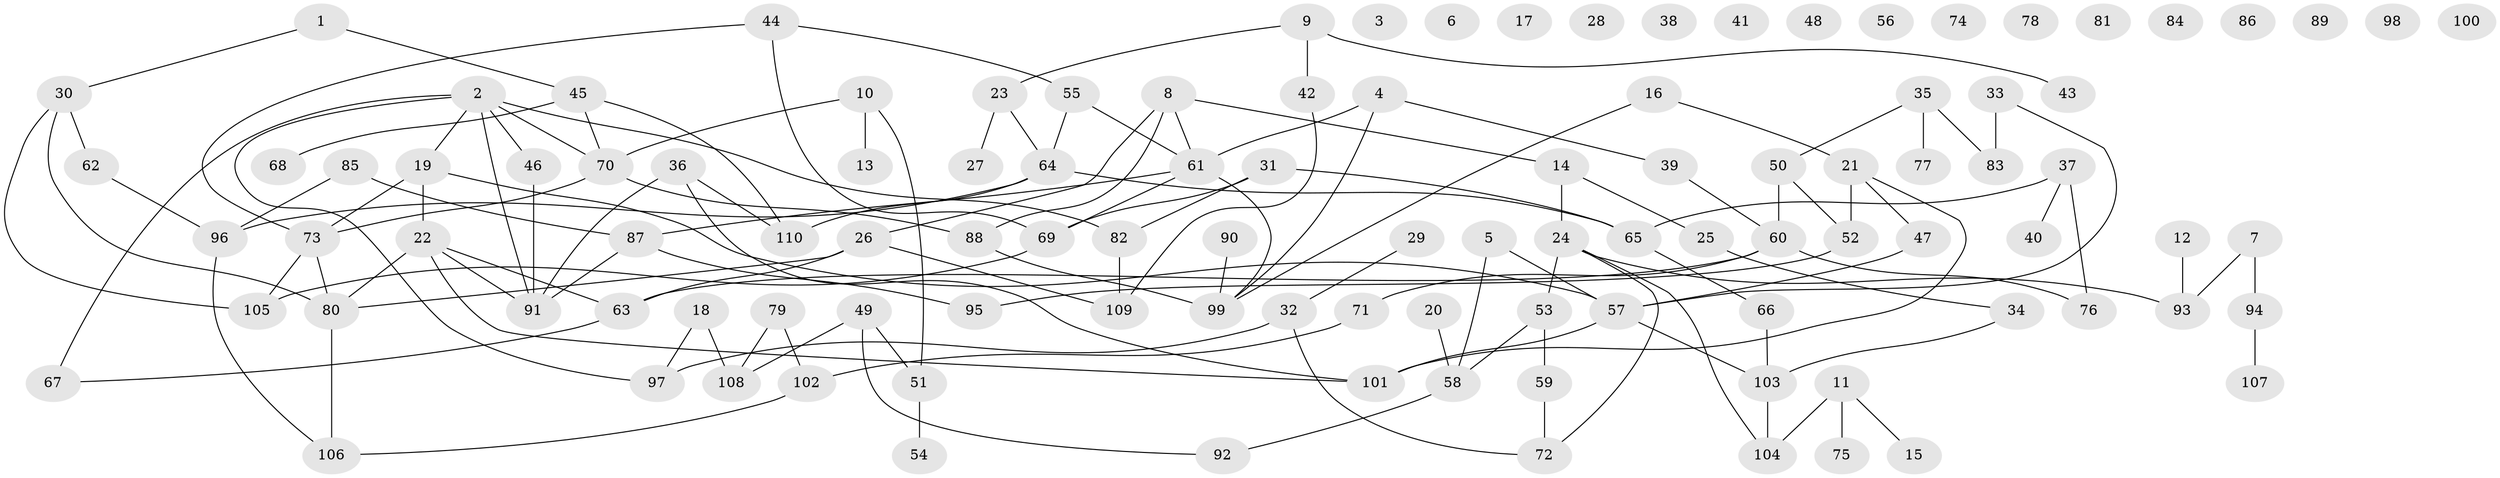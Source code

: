 // Generated by graph-tools (version 1.1) at 2025/49/03/09/25 03:49:09]
// undirected, 110 vertices, 136 edges
graph export_dot {
graph [start="1"]
  node [color=gray90,style=filled];
  1;
  2;
  3;
  4;
  5;
  6;
  7;
  8;
  9;
  10;
  11;
  12;
  13;
  14;
  15;
  16;
  17;
  18;
  19;
  20;
  21;
  22;
  23;
  24;
  25;
  26;
  27;
  28;
  29;
  30;
  31;
  32;
  33;
  34;
  35;
  36;
  37;
  38;
  39;
  40;
  41;
  42;
  43;
  44;
  45;
  46;
  47;
  48;
  49;
  50;
  51;
  52;
  53;
  54;
  55;
  56;
  57;
  58;
  59;
  60;
  61;
  62;
  63;
  64;
  65;
  66;
  67;
  68;
  69;
  70;
  71;
  72;
  73;
  74;
  75;
  76;
  77;
  78;
  79;
  80;
  81;
  82;
  83;
  84;
  85;
  86;
  87;
  88;
  89;
  90;
  91;
  92;
  93;
  94;
  95;
  96;
  97;
  98;
  99;
  100;
  101;
  102;
  103;
  104;
  105;
  106;
  107;
  108;
  109;
  110;
  1 -- 30;
  1 -- 45;
  2 -- 19;
  2 -- 46;
  2 -- 67;
  2 -- 70;
  2 -- 82;
  2 -- 91;
  2 -- 97;
  4 -- 39;
  4 -- 61;
  4 -- 99;
  5 -- 57;
  5 -- 58;
  7 -- 93;
  7 -- 94;
  8 -- 14;
  8 -- 26;
  8 -- 61;
  8 -- 88;
  9 -- 23;
  9 -- 42;
  9 -- 43;
  10 -- 13;
  10 -- 51;
  10 -- 70;
  11 -- 15;
  11 -- 75;
  11 -- 104;
  12 -- 93;
  14 -- 24;
  14 -- 25;
  16 -- 21;
  16 -- 99;
  18 -- 97;
  18 -- 108;
  19 -- 22;
  19 -- 57;
  19 -- 73;
  20 -- 58;
  21 -- 47;
  21 -- 52;
  21 -- 101;
  22 -- 63;
  22 -- 80;
  22 -- 91;
  22 -- 101;
  23 -- 27;
  23 -- 64;
  24 -- 53;
  24 -- 72;
  24 -- 93;
  24 -- 104;
  25 -- 34;
  26 -- 63;
  26 -- 80;
  26 -- 109;
  29 -- 32;
  30 -- 62;
  30 -- 80;
  30 -- 105;
  31 -- 65;
  31 -- 69;
  31 -- 82;
  32 -- 72;
  32 -- 97;
  33 -- 57;
  33 -- 83;
  34 -- 103;
  35 -- 50;
  35 -- 77;
  35 -- 83;
  36 -- 91;
  36 -- 101;
  36 -- 110;
  37 -- 40;
  37 -- 65;
  37 -- 76;
  39 -- 60;
  42 -- 109;
  44 -- 55;
  44 -- 69;
  44 -- 73;
  45 -- 68;
  45 -- 70;
  45 -- 110;
  46 -- 91;
  47 -- 57;
  49 -- 51;
  49 -- 92;
  49 -- 108;
  50 -- 52;
  50 -- 60;
  51 -- 54;
  52 -- 95;
  53 -- 58;
  53 -- 59;
  55 -- 61;
  55 -- 64;
  57 -- 101;
  57 -- 103;
  58 -- 92;
  59 -- 72;
  60 -- 63;
  60 -- 71;
  60 -- 76;
  61 -- 69;
  61 -- 87;
  61 -- 99;
  62 -- 96;
  63 -- 67;
  64 -- 65;
  64 -- 96;
  64 -- 110;
  65 -- 66;
  66 -- 103;
  69 -- 105;
  70 -- 73;
  70 -- 88;
  71 -- 102;
  73 -- 80;
  73 -- 105;
  79 -- 102;
  79 -- 108;
  80 -- 106;
  82 -- 109;
  85 -- 87;
  85 -- 96;
  87 -- 91;
  87 -- 95;
  88 -- 99;
  90 -- 99;
  94 -- 107;
  96 -- 106;
  102 -- 106;
  103 -- 104;
}
